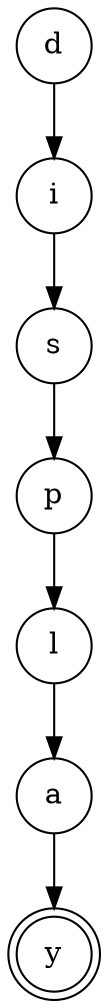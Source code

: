 digraph {   
    node [shape = doublecircle, color = black] y ;
    node [shape = circle];
    node [color= black];
    d -> i -> s -> p -> l -> a -> y;	
}